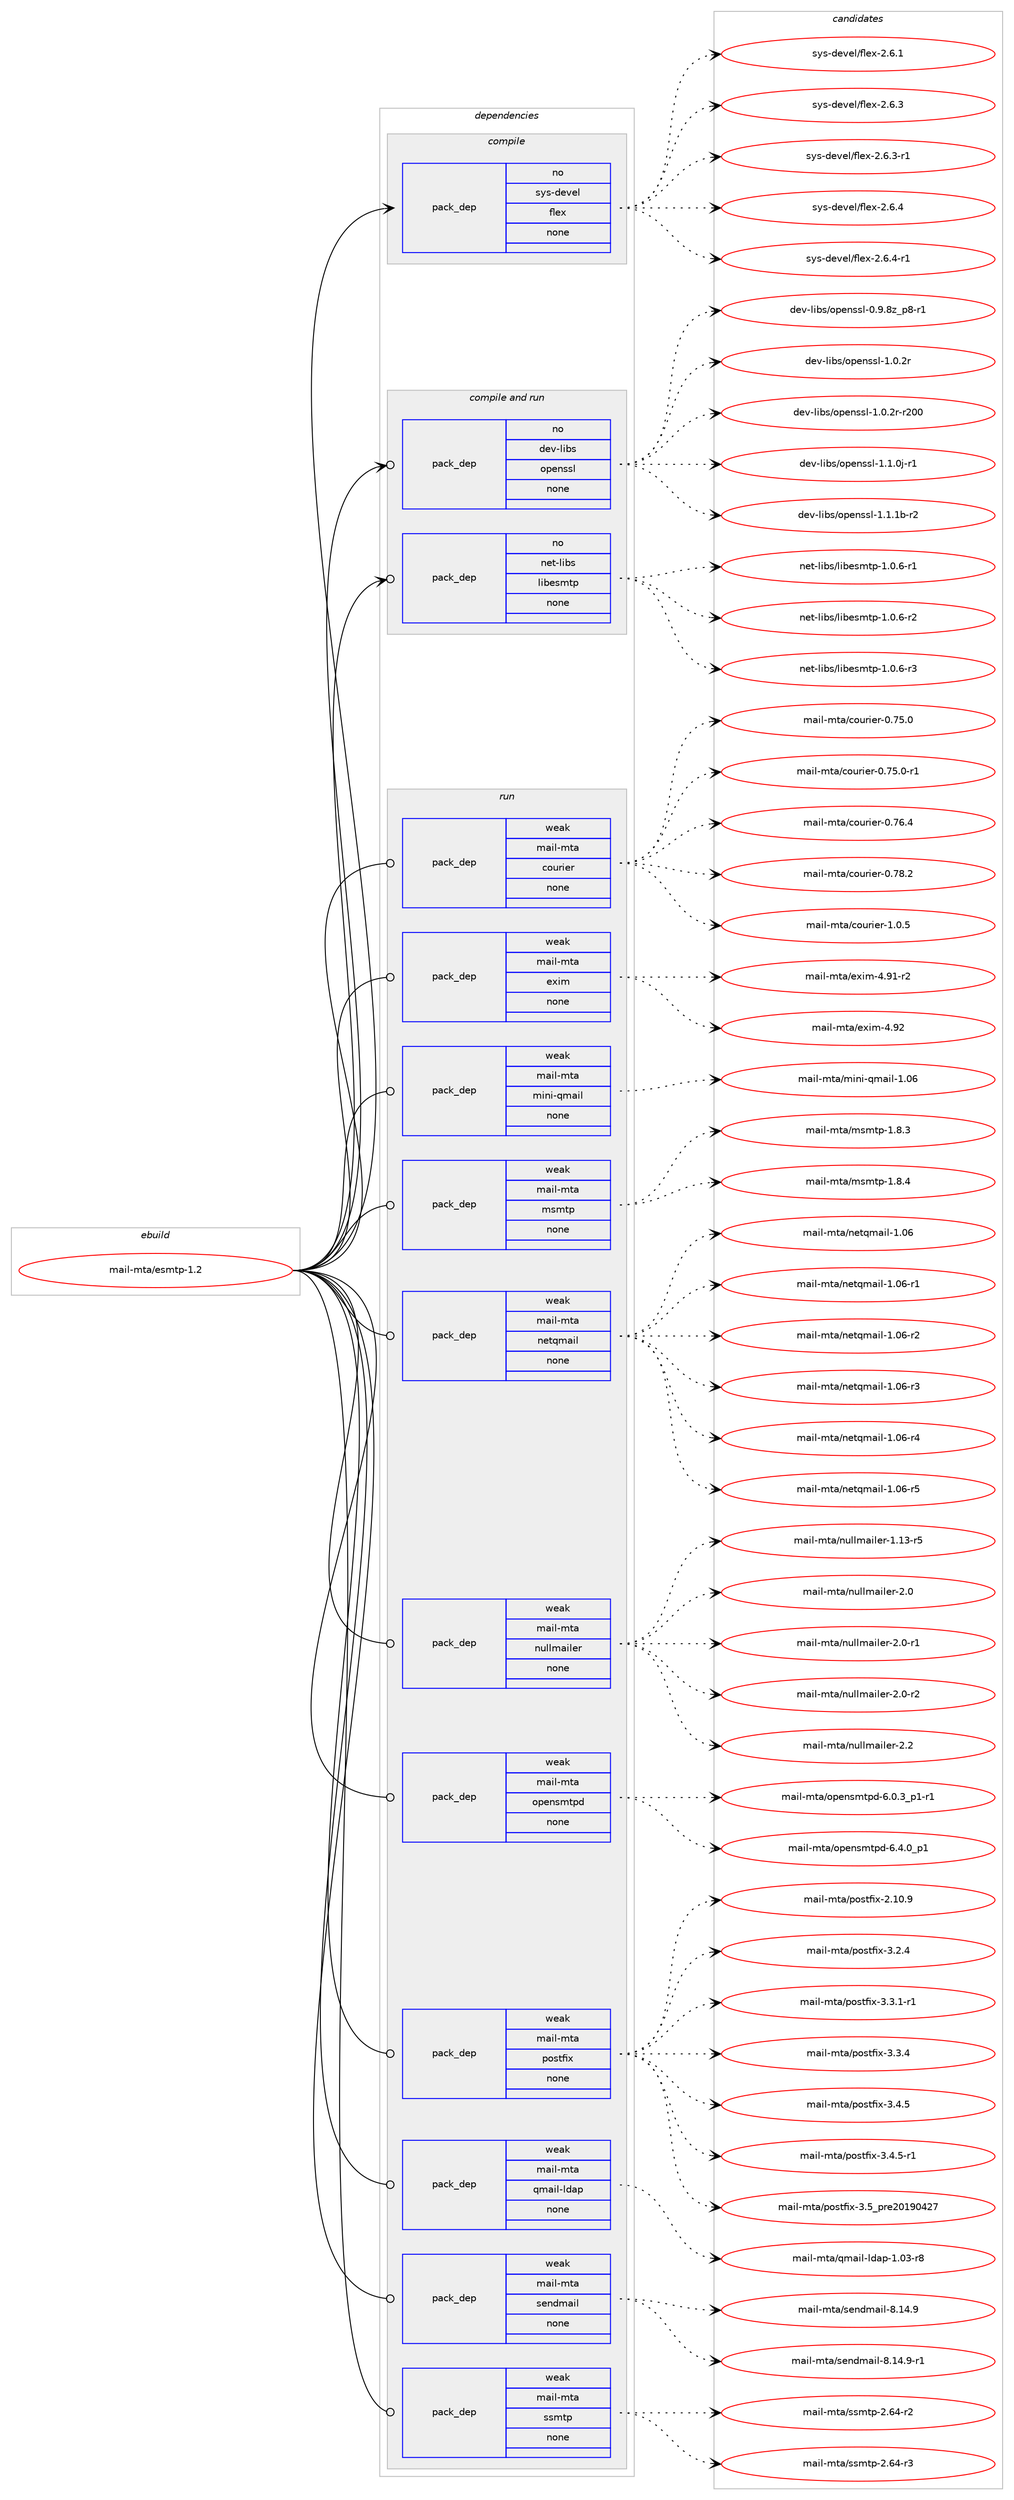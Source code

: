 digraph prolog {

# *************
# Graph options
# *************

newrank=true;
concentrate=true;
compound=true;
graph [rankdir=LR,fontname=Helvetica,fontsize=10,ranksep=1.5];#, ranksep=2.5, nodesep=0.2];
edge  [arrowhead=vee];
node  [fontname=Helvetica,fontsize=10];

# **********
# The ebuild
# **********

subgraph cluster_leftcol {
color=gray;
rank=same;
label=<<i>ebuild</i>>;
id [label="mail-mta/esmtp-1.2", color=red, width=4, href="../mail-mta/esmtp-1.2.svg"];
}

# ****************
# The dependencies
# ****************

subgraph cluster_midcol {
color=gray;
label=<<i>dependencies</i>>;
subgraph cluster_compile {
fillcolor="#eeeeee";
style=filled;
label=<<i>compile</i>>;
subgraph pack689 {
dependency741 [label=<<TABLE BORDER="0" CELLBORDER="1" CELLSPACING="0" CELLPADDING="4" WIDTH="220"><TR><TD ROWSPAN="6" CELLPADDING="30">pack_dep</TD></TR><TR><TD WIDTH="110">no</TD></TR><TR><TD>sys-devel</TD></TR><TR><TD>flex</TD></TR><TR><TD>none</TD></TR><TR><TD></TD></TR></TABLE>>, shape=none, color=blue];
}
id:e -> dependency741:w [weight=20,style="solid",arrowhead="vee"];
}
subgraph cluster_compileandrun {
fillcolor="#eeeeee";
style=filled;
label=<<i>compile and run</i>>;
subgraph pack690 {
dependency742 [label=<<TABLE BORDER="0" CELLBORDER="1" CELLSPACING="0" CELLPADDING="4" WIDTH="220"><TR><TD ROWSPAN="6" CELLPADDING="30">pack_dep</TD></TR><TR><TD WIDTH="110">no</TD></TR><TR><TD>dev-libs</TD></TR><TR><TD>openssl</TD></TR><TR><TD>none</TD></TR><TR><TD></TD></TR></TABLE>>, shape=none, color=blue];
}
id:e -> dependency742:w [weight=20,style="solid",arrowhead="odotvee"];
subgraph pack691 {
dependency743 [label=<<TABLE BORDER="0" CELLBORDER="1" CELLSPACING="0" CELLPADDING="4" WIDTH="220"><TR><TD ROWSPAN="6" CELLPADDING="30">pack_dep</TD></TR><TR><TD WIDTH="110">no</TD></TR><TR><TD>net-libs</TD></TR><TR><TD>libesmtp</TD></TR><TR><TD>none</TD></TR><TR><TD></TD></TR></TABLE>>, shape=none, color=blue];
}
id:e -> dependency743:w [weight=20,style="solid",arrowhead="odotvee"];
}
subgraph cluster_run {
fillcolor="#eeeeee";
style=filled;
label=<<i>run</i>>;
subgraph pack692 {
dependency744 [label=<<TABLE BORDER="0" CELLBORDER="1" CELLSPACING="0" CELLPADDING="4" WIDTH="220"><TR><TD ROWSPAN="6" CELLPADDING="30">pack_dep</TD></TR><TR><TD WIDTH="110">weak</TD></TR><TR><TD>mail-mta</TD></TR><TR><TD>courier</TD></TR><TR><TD>none</TD></TR><TR><TD></TD></TR></TABLE>>, shape=none, color=blue];
}
id:e -> dependency744:w [weight=20,style="solid",arrowhead="odot"];
subgraph pack693 {
dependency745 [label=<<TABLE BORDER="0" CELLBORDER="1" CELLSPACING="0" CELLPADDING="4" WIDTH="220"><TR><TD ROWSPAN="6" CELLPADDING="30">pack_dep</TD></TR><TR><TD WIDTH="110">weak</TD></TR><TR><TD>mail-mta</TD></TR><TR><TD>exim</TD></TR><TR><TD>none</TD></TR><TR><TD></TD></TR></TABLE>>, shape=none, color=blue];
}
id:e -> dependency745:w [weight=20,style="solid",arrowhead="odot"];
subgraph pack694 {
dependency746 [label=<<TABLE BORDER="0" CELLBORDER="1" CELLSPACING="0" CELLPADDING="4" WIDTH="220"><TR><TD ROWSPAN="6" CELLPADDING="30">pack_dep</TD></TR><TR><TD WIDTH="110">weak</TD></TR><TR><TD>mail-mta</TD></TR><TR><TD>mini-qmail</TD></TR><TR><TD>none</TD></TR><TR><TD></TD></TR></TABLE>>, shape=none, color=blue];
}
id:e -> dependency746:w [weight=20,style="solid",arrowhead="odot"];
subgraph pack695 {
dependency747 [label=<<TABLE BORDER="0" CELLBORDER="1" CELLSPACING="0" CELLPADDING="4" WIDTH="220"><TR><TD ROWSPAN="6" CELLPADDING="30">pack_dep</TD></TR><TR><TD WIDTH="110">weak</TD></TR><TR><TD>mail-mta</TD></TR><TR><TD>msmtp</TD></TR><TR><TD>none</TD></TR><TR><TD></TD></TR></TABLE>>, shape=none, color=blue];
}
id:e -> dependency747:w [weight=20,style="solid",arrowhead="odot"];
subgraph pack696 {
dependency748 [label=<<TABLE BORDER="0" CELLBORDER="1" CELLSPACING="0" CELLPADDING="4" WIDTH="220"><TR><TD ROWSPAN="6" CELLPADDING="30">pack_dep</TD></TR><TR><TD WIDTH="110">weak</TD></TR><TR><TD>mail-mta</TD></TR><TR><TD>netqmail</TD></TR><TR><TD>none</TD></TR><TR><TD></TD></TR></TABLE>>, shape=none, color=blue];
}
id:e -> dependency748:w [weight=20,style="solid",arrowhead="odot"];
subgraph pack697 {
dependency749 [label=<<TABLE BORDER="0" CELLBORDER="1" CELLSPACING="0" CELLPADDING="4" WIDTH="220"><TR><TD ROWSPAN="6" CELLPADDING="30">pack_dep</TD></TR><TR><TD WIDTH="110">weak</TD></TR><TR><TD>mail-mta</TD></TR><TR><TD>nullmailer</TD></TR><TR><TD>none</TD></TR><TR><TD></TD></TR></TABLE>>, shape=none, color=blue];
}
id:e -> dependency749:w [weight=20,style="solid",arrowhead="odot"];
subgraph pack698 {
dependency750 [label=<<TABLE BORDER="0" CELLBORDER="1" CELLSPACING="0" CELLPADDING="4" WIDTH="220"><TR><TD ROWSPAN="6" CELLPADDING="30">pack_dep</TD></TR><TR><TD WIDTH="110">weak</TD></TR><TR><TD>mail-mta</TD></TR><TR><TD>opensmtpd</TD></TR><TR><TD>none</TD></TR><TR><TD></TD></TR></TABLE>>, shape=none, color=blue];
}
id:e -> dependency750:w [weight=20,style="solid",arrowhead="odot"];
subgraph pack699 {
dependency751 [label=<<TABLE BORDER="0" CELLBORDER="1" CELLSPACING="0" CELLPADDING="4" WIDTH="220"><TR><TD ROWSPAN="6" CELLPADDING="30">pack_dep</TD></TR><TR><TD WIDTH="110">weak</TD></TR><TR><TD>mail-mta</TD></TR><TR><TD>postfix</TD></TR><TR><TD>none</TD></TR><TR><TD></TD></TR></TABLE>>, shape=none, color=blue];
}
id:e -> dependency751:w [weight=20,style="solid",arrowhead="odot"];
subgraph pack700 {
dependency752 [label=<<TABLE BORDER="0" CELLBORDER="1" CELLSPACING="0" CELLPADDING="4" WIDTH="220"><TR><TD ROWSPAN="6" CELLPADDING="30">pack_dep</TD></TR><TR><TD WIDTH="110">weak</TD></TR><TR><TD>mail-mta</TD></TR><TR><TD>qmail-ldap</TD></TR><TR><TD>none</TD></TR><TR><TD></TD></TR></TABLE>>, shape=none, color=blue];
}
id:e -> dependency752:w [weight=20,style="solid",arrowhead="odot"];
subgraph pack701 {
dependency753 [label=<<TABLE BORDER="0" CELLBORDER="1" CELLSPACING="0" CELLPADDING="4" WIDTH="220"><TR><TD ROWSPAN="6" CELLPADDING="30">pack_dep</TD></TR><TR><TD WIDTH="110">weak</TD></TR><TR><TD>mail-mta</TD></TR><TR><TD>sendmail</TD></TR><TR><TD>none</TD></TR><TR><TD></TD></TR></TABLE>>, shape=none, color=blue];
}
id:e -> dependency753:w [weight=20,style="solid",arrowhead="odot"];
subgraph pack702 {
dependency754 [label=<<TABLE BORDER="0" CELLBORDER="1" CELLSPACING="0" CELLPADDING="4" WIDTH="220"><TR><TD ROWSPAN="6" CELLPADDING="30">pack_dep</TD></TR><TR><TD WIDTH="110">weak</TD></TR><TR><TD>mail-mta</TD></TR><TR><TD>ssmtp</TD></TR><TR><TD>none</TD></TR><TR><TD></TD></TR></TABLE>>, shape=none, color=blue];
}
id:e -> dependency754:w [weight=20,style="solid",arrowhead="odot"];
}
}

# **************
# The candidates
# **************

subgraph cluster_choices {
rank=same;
color=gray;
label=<<i>candidates</i>>;

subgraph choice689 {
color=black;
nodesep=1;
choice1151211154510010111810110847102108101120455046544649 [label="sys-devel/flex-2.6.1", color=red, width=4,href="../sys-devel/flex-2.6.1.svg"];
choice1151211154510010111810110847102108101120455046544651 [label="sys-devel/flex-2.6.3", color=red, width=4,href="../sys-devel/flex-2.6.3.svg"];
choice11512111545100101118101108471021081011204550465446514511449 [label="sys-devel/flex-2.6.3-r1", color=red, width=4,href="../sys-devel/flex-2.6.3-r1.svg"];
choice1151211154510010111810110847102108101120455046544652 [label="sys-devel/flex-2.6.4", color=red, width=4,href="../sys-devel/flex-2.6.4.svg"];
choice11512111545100101118101108471021081011204550465446524511449 [label="sys-devel/flex-2.6.4-r1", color=red, width=4,href="../sys-devel/flex-2.6.4-r1.svg"];
dependency741:e -> choice1151211154510010111810110847102108101120455046544649:w [style=dotted,weight="100"];
dependency741:e -> choice1151211154510010111810110847102108101120455046544651:w [style=dotted,weight="100"];
dependency741:e -> choice11512111545100101118101108471021081011204550465446514511449:w [style=dotted,weight="100"];
dependency741:e -> choice1151211154510010111810110847102108101120455046544652:w [style=dotted,weight="100"];
dependency741:e -> choice11512111545100101118101108471021081011204550465446524511449:w [style=dotted,weight="100"];
}
subgraph choice690 {
color=black;
nodesep=1;
choice10010111845108105981154711111210111011511510845484657465612295112564511449 [label="dev-libs/openssl-0.9.8z_p8-r1", color=red, width=4,href="../dev-libs/openssl-0.9.8z_p8-r1.svg"];
choice100101118451081059811547111112101110115115108454946484650114 [label="dev-libs/openssl-1.0.2r", color=red, width=4,href="../dev-libs/openssl-1.0.2r.svg"];
choice10010111845108105981154711111210111011511510845494648465011445114504848 [label="dev-libs/openssl-1.0.2r-r200", color=red, width=4,href="../dev-libs/openssl-1.0.2r-r200.svg"];
choice1001011184510810598115471111121011101151151084549464946481064511449 [label="dev-libs/openssl-1.1.0j-r1", color=red, width=4,href="../dev-libs/openssl-1.1.0j-r1.svg"];
choice100101118451081059811547111112101110115115108454946494649984511450 [label="dev-libs/openssl-1.1.1b-r2", color=red, width=4,href="../dev-libs/openssl-1.1.1b-r2.svg"];
dependency742:e -> choice10010111845108105981154711111210111011511510845484657465612295112564511449:w [style=dotted,weight="100"];
dependency742:e -> choice100101118451081059811547111112101110115115108454946484650114:w [style=dotted,weight="100"];
dependency742:e -> choice10010111845108105981154711111210111011511510845494648465011445114504848:w [style=dotted,weight="100"];
dependency742:e -> choice1001011184510810598115471111121011101151151084549464946481064511449:w [style=dotted,weight="100"];
dependency742:e -> choice100101118451081059811547111112101110115115108454946494649984511450:w [style=dotted,weight="100"];
}
subgraph choice691 {
color=black;
nodesep=1;
choice110101116451081059811547108105981011151091161124549464846544511449 [label="net-libs/libesmtp-1.0.6-r1", color=red, width=4,href="../net-libs/libesmtp-1.0.6-r1.svg"];
choice110101116451081059811547108105981011151091161124549464846544511450 [label="net-libs/libesmtp-1.0.6-r2", color=red, width=4,href="../net-libs/libesmtp-1.0.6-r2.svg"];
choice110101116451081059811547108105981011151091161124549464846544511451 [label="net-libs/libesmtp-1.0.6-r3", color=red, width=4,href="../net-libs/libesmtp-1.0.6-r3.svg"];
dependency743:e -> choice110101116451081059811547108105981011151091161124549464846544511449:w [style=dotted,weight="100"];
dependency743:e -> choice110101116451081059811547108105981011151091161124549464846544511450:w [style=dotted,weight="100"];
dependency743:e -> choice110101116451081059811547108105981011151091161124549464846544511451:w [style=dotted,weight="100"];
}
subgraph choice692 {
color=black;
nodesep=1;
choice109971051084510911697479911111711410510111445484655534648 [label="mail-mta/courier-0.75.0", color=red, width=4,href="../mail-mta/courier-0.75.0.svg"];
choice1099710510845109116974799111117114105101114454846555346484511449 [label="mail-mta/courier-0.75.0-r1", color=red, width=4,href="../mail-mta/courier-0.75.0-r1.svg"];
choice109971051084510911697479911111711410510111445484655544652 [label="mail-mta/courier-0.76.4", color=red, width=4,href="../mail-mta/courier-0.76.4.svg"];
choice109971051084510911697479911111711410510111445484655564650 [label="mail-mta/courier-0.78.2", color=red, width=4,href="../mail-mta/courier-0.78.2.svg"];
choice1099710510845109116974799111117114105101114454946484653 [label="mail-mta/courier-1.0.5", color=red, width=4,href="../mail-mta/courier-1.0.5.svg"];
dependency744:e -> choice109971051084510911697479911111711410510111445484655534648:w [style=dotted,weight="100"];
dependency744:e -> choice1099710510845109116974799111117114105101114454846555346484511449:w [style=dotted,weight="100"];
dependency744:e -> choice109971051084510911697479911111711410510111445484655544652:w [style=dotted,weight="100"];
dependency744:e -> choice109971051084510911697479911111711410510111445484655564650:w [style=dotted,weight="100"];
dependency744:e -> choice1099710510845109116974799111117114105101114454946484653:w [style=dotted,weight="100"];
}
subgraph choice693 {
color=black;
nodesep=1;
choice1099710510845109116974710112010510945524657494511450 [label="mail-mta/exim-4.91-r2", color=red, width=4,href="../mail-mta/exim-4.91-r2.svg"];
choice109971051084510911697471011201051094552465750 [label="mail-mta/exim-4.92", color=red, width=4,href="../mail-mta/exim-4.92.svg"];
dependency745:e -> choice1099710510845109116974710112010510945524657494511450:w [style=dotted,weight="100"];
dependency745:e -> choice109971051084510911697471011201051094552465750:w [style=dotted,weight="100"];
}
subgraph choice694 {
color=black;
nodesep=1;
choice1099710510845109116974710910511010545113109971051084549464854 [label="mail-mta/mini-qmail-1.06", color=red, width=4,href="../mail-mta/mini-qmail-1.06.svg"];
dependency746:e -> choice1099710510845109116974710910511010545113109971051084549464854:w [style=dotted,weight="100"];
}
subgraph choice695 {
color=black;
nodesep=1;
choice10997105108451091169747109115109116112454946564651 [label="mail-mta/msmtp-1.8.3", color=red, width=4,href="../mail-mta/msmtp-1.8.3.svg"];
choice10997105108451091169747109115109116112454946564652 [label="mail-mta/msmtp-1.8.4", color=red, width=4,href="../mail-mta/msmtp-1.8.4.svg"];
dependency747:e -> choice10997105108451091169747109115109116112454946564651:w [style=dotted,weight="100"];
dependency747:e -> choice10997105108451091169747109115109116112454946564652:w [style=dotted,weight="100"];
}
subgraph choice696 {
color=black;
nodesep=1;
choice10997105108451091169747110101116113109971051084549464854 [label="mail-mta/netqmail-1.06", color=red, width=4,href="../mail-mta/netqmail-1.06.svg"];
choice109971051084510911697471101011161131099710510845494648544511449 [label="mail-mta/netqmail-1.06-r1", color=red, width=4,href="../mail-mta/netqmail-1.06-r1.svg"];
choice109971051084510911697471101011161131099710510845494648544511450 [label="mail-mta/netqmail-1.06-r2", color=red, width=4,href="../mail-mta/netqmail-1.06-r2.svg"];
choice109971051084510911697471101011161131099710510845494648544511451 [label="mail-mta/netqmail-1.06-r3", color=red, width=4,href="../mail-mta/netqmail-1.06-r3.svg"];
choice109971051084510911697471101011161131099710510845494648544511452 [label="mail-mta/netqmail-1.06-r4", color=red, width=4,href="../mail-mta/netqmail-1.06-r4.svg"];
choice109971051084510911697471101011161131099710510845494648544511453 [label="mail-mta/netqmail-1.06-r5", color=red, width=4,href="../mail-mta/netqmail-1.06-r5.svg"];
dependency748:e -> choice10997105108451091169747110101116113109971051084549464854:w [style=dotted,weight="100"];
dependency748:e -> choice109971051084510911697471101011161131099710510845494648544511449:w [style=dotted,weight="100"];
dependency748:e -> choice109971051084510911697471101011161131099710510845494648544511450:w [style=dotted,weight="100"];
dependency748:e -> choice109971051084510911697471101011161131099710510845494648544511451:w [style=dotted,weight="100"];
dependency748:e -> choice109971051084510911697471101011161131099710510845494648544511452:w [style=dotted,weight="100"];
dependency748:e -> choice109971051084510911697471101011161131099710510845494648544511453:w [style=dotted,weight="100"];
}
subgraph choice697 {
color=black;
nodesep=1;
choice109971051084510911697471101171081081099710510810111445494649514511453 [label="mail-mta/nullmailer-1.13-r5", color=red, width=4,href="../mail-mta/nullmailer-1.13-r5.svg"];
choice109971051084510911697471101171081081099710510810111445504648 [label="mail-mta/nullmailer-2.0", color=red, width=4,href="../mail-mta/nullmailer-2.0.svg"];
choice1099710510845109116974711011710810810997105108101114455046484511449 [label="mail-mta/nullmailer-2.0-r1", color=red, width=4,href="../mail-mta/nullmailer-2.0-r1.svg"];
choice1099710510845109116974711011710810810997105108101114455046484511450 [label="mail-mta/nullmailer-2.0-r2", color=red, width=4,href="../mail-mta/nullmailer-2.0-r2.svg"];
choice109971051084510911697471101171081081099710510810111445504650 [label="mail-mta/nullmailer-2.2", color=red, width=4,href="../mail-mta/nullmailer-2.2.svg"];
dependency749:e -> choice109971051084510911697471101171081081099710510810111445494649514511453:w [style=dotted,weight="100"];
dependency749:e -> choice109971051084510911697471101171081081099710510810111445504648:w [style=dotted,weight="100"];
dependency749:e -> choice1099710510845109116974711011710810810997105108101114455046484511449:w [style=dotted,weight="100"];
dependency749:e -> choice1099710510845109116974711011710810810997105108101114455046484511450:w [style=dotted,weight="100"];
dependency749:e -> choice109971051084510911697471101171081081099710510810111445504650:w [style=dotted,weight="100"];
}
subgraph choice698 {
color=black;
nodesep=1;
choice1099710510845109116974711111210111011510911611210045544648465195112494511449 [label="mail-mta/opensmtpd-6.0.3_p1-r1", color=red, width=4,href="../mail-mta/opensmtpd-6.0.3_p1-r1.svg"];
choice109971051084510911697471111121011101151091161121004554465246489511249 [label="mail-mta/opensmtpd-6.4.0_p1", color=red, width=4,href="../mail-mta/opensmtpd-6.4.0_p1.svg"];
dependency750:e -> choice1099710510845109116974711111210111011510911611210045544648465195112494511449:w [style=dotted,weight="100"];
dependency750:e -> choice109971051084510911697471111121011101151091161121004554465246489511249:w [style=dotted,weight="100"];
}
subgraph choice699 {
color=black;
nodesep=1;
choice1099710510845109116974711211111511610210512045504649484657 [label="mail-mta/postfix-2.10.9", color=red, width=4,href="../mail-mta/postfix-2.10.9.svg"];
choice10997105108451091169747112111115116102105120455146504652 [label="mail-mta/postfix-3.2.4", color=red, width=4,href="../mail-mta/postfix-3.2.4.svg"];
choice109971051084510911697471121111151161021051204551465146494511449 [label="mail-mta/postfix-3.3.1-r1", color=red, width=4,href="../mail-mta/postfix-3.3.1-r1.svg"];
choice10997105108451091169747112111115116102105120455146514652 [label="mail-mta/postfix-3.3.4", color=red, width=4,href="../mail-mta/postfix-3.3.4.svg"];
choice10997105108451091169747112111115116102105120455146524653 [label="mail-mta/postfix-3.4.5", color=red, width=4,href="../mail-mta/postfix-3.4.5.svg"];
choice109971051084510911697471121111151161021051204551465246534511449 [label="mail-mta/postfix-3.4.5-r1", color=red, width=4,href="../mail-mta/postfix-3.4.5-r1.svg"];
choice1099710510845109116974711211111511610210512045514653951121141015048495748525055 [label="mail-mta/postfix-3.5_pre20190427", color=red, width=4,href="../mail-mta/postfix-3.5_pre20190427.svg"];
dependency751:e -> choice1099710510845109116974711211111511610210512045504649484657:w [style=dotted,weight="100"];
dependency751:e -> choice10997105108451091169747112111115116102105120455146504652:w [style=dotted,weight="100"];
dependency751:e -> choice109971051084510911697471121111151161021051204551465146494511449:w [style=dotted,weight="100"];
dependency751:e -> choice10997105108451091169747112111115116102105120455146514652:w [style=dotted,weight="100"];
dependency751:e -> choice10997105108451091169747112111115116102105120455146524653:w [style=dotted,weight="100"];
dependency751:e -> choice109971051084510911697471121111151161021051204551465246534511449:w [style=dotted,weight="100"];
dependency751:e -> choice1099710510845109116974711211111511610210512045514653951121141015048495748525055:w [style=dotted,weight="100"];
}
subgraph choice700 {
color=black;
nodesep=1;
choice1099710510845109116974711310997105108451081009711245494648514511456 [label="mail-mta/qmail-ldap-1.03-r8", color=red, width=4,href="../mail-mta/qmail-ldap-1.03-r8.svg"];
dependency752:e -> choice1099710510845109116974711310997105108451081009711245494648514511456:w [style=dotted,weight="100"];
}
subgraph choice701 {
color=black;
nodesep=1;
choice109971051084510911697471151011101001099710510845564649524657 [label="mail-mta/sendmail-8.14.9", color=red, width=4,href="../mail-mta/sendmail-8.14.9.svg"];
choice1099710510845109116974711510111010010997105108455646495246574511449 [label="mail-mta/sendmail-8.14.9-r1", color=red, width=4,href="../mail-mta/sendmail-8.14.9-r1.svg"];
dependency753:e -> choice109971051084510911697471151011101001099710510845564649524657:w [style=dotted,weight="100"];
dependency753:e -> choice1099710510845109116974711510111010010997105108455646495246574511449:w [style=dotted,weight="100"];
}
subgraph choice702 {
color=black;
nodesep=1;
choice1099710510845109116974711511510911611245504654524511450 [label="mail-mta/ssmtp-2.64-r2", color=red, width=4,href="../mail-mta/ssmtp-2.64-r2.svg"];
choice1099710510845109116974711511510911611245504654524511451 [label="mail-mta/ssmtp-2.64-r3", color=red, width=4,href="../mail-mta/ssmtp-2.64-r3.svg"];
dependency754:e -> choice1099710510845109116974711511510911611245504654524511450:w [style=dotted,weight="100"];
dependency754:e -> choice1099710510845109116974711511510911611245504654524511451:w [style=dotted,weight="100"];
}
}

}
